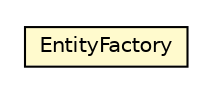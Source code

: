 #!/usr/local/bin/dot
#
# Class diagram 
# Generated by UMLGraph version R5_6-24-gf6e263 (http://www.umlgraph.org/)
#

digraph G {
	edge [fontname="Helvetica",fontsize=10,labelfontname="Helvetica",labelfontsize=10];
	node [fontname="Helvetica",fontsize=10,shape=plaintext];
	nodesep=0.25;
	ranksep=0.5;
	// org.universAAL.middleware.managers.configuration.core.impl.factories.EntityFactory
	c184684 [label=<<table title="org.universAAL.middleware.managers.configuration.core.impl.factories.EntityFactory" border="0" cellborder="1" cellspacing="0" cellpadding="2" port="p" bgcolor="lemonChiffon" href="./EntityFactory.html">
		<tr><td><table border="0" cellspacing="0" cellpadding="1">
<tr><td align="center" balign="center"> EntityFactory </td></tr>
		</table></td></tr>
		</table>>, URL="./EntityFactory.html", fontname="Helvetica", fontcolor="black", fontsize=10.0];
}

